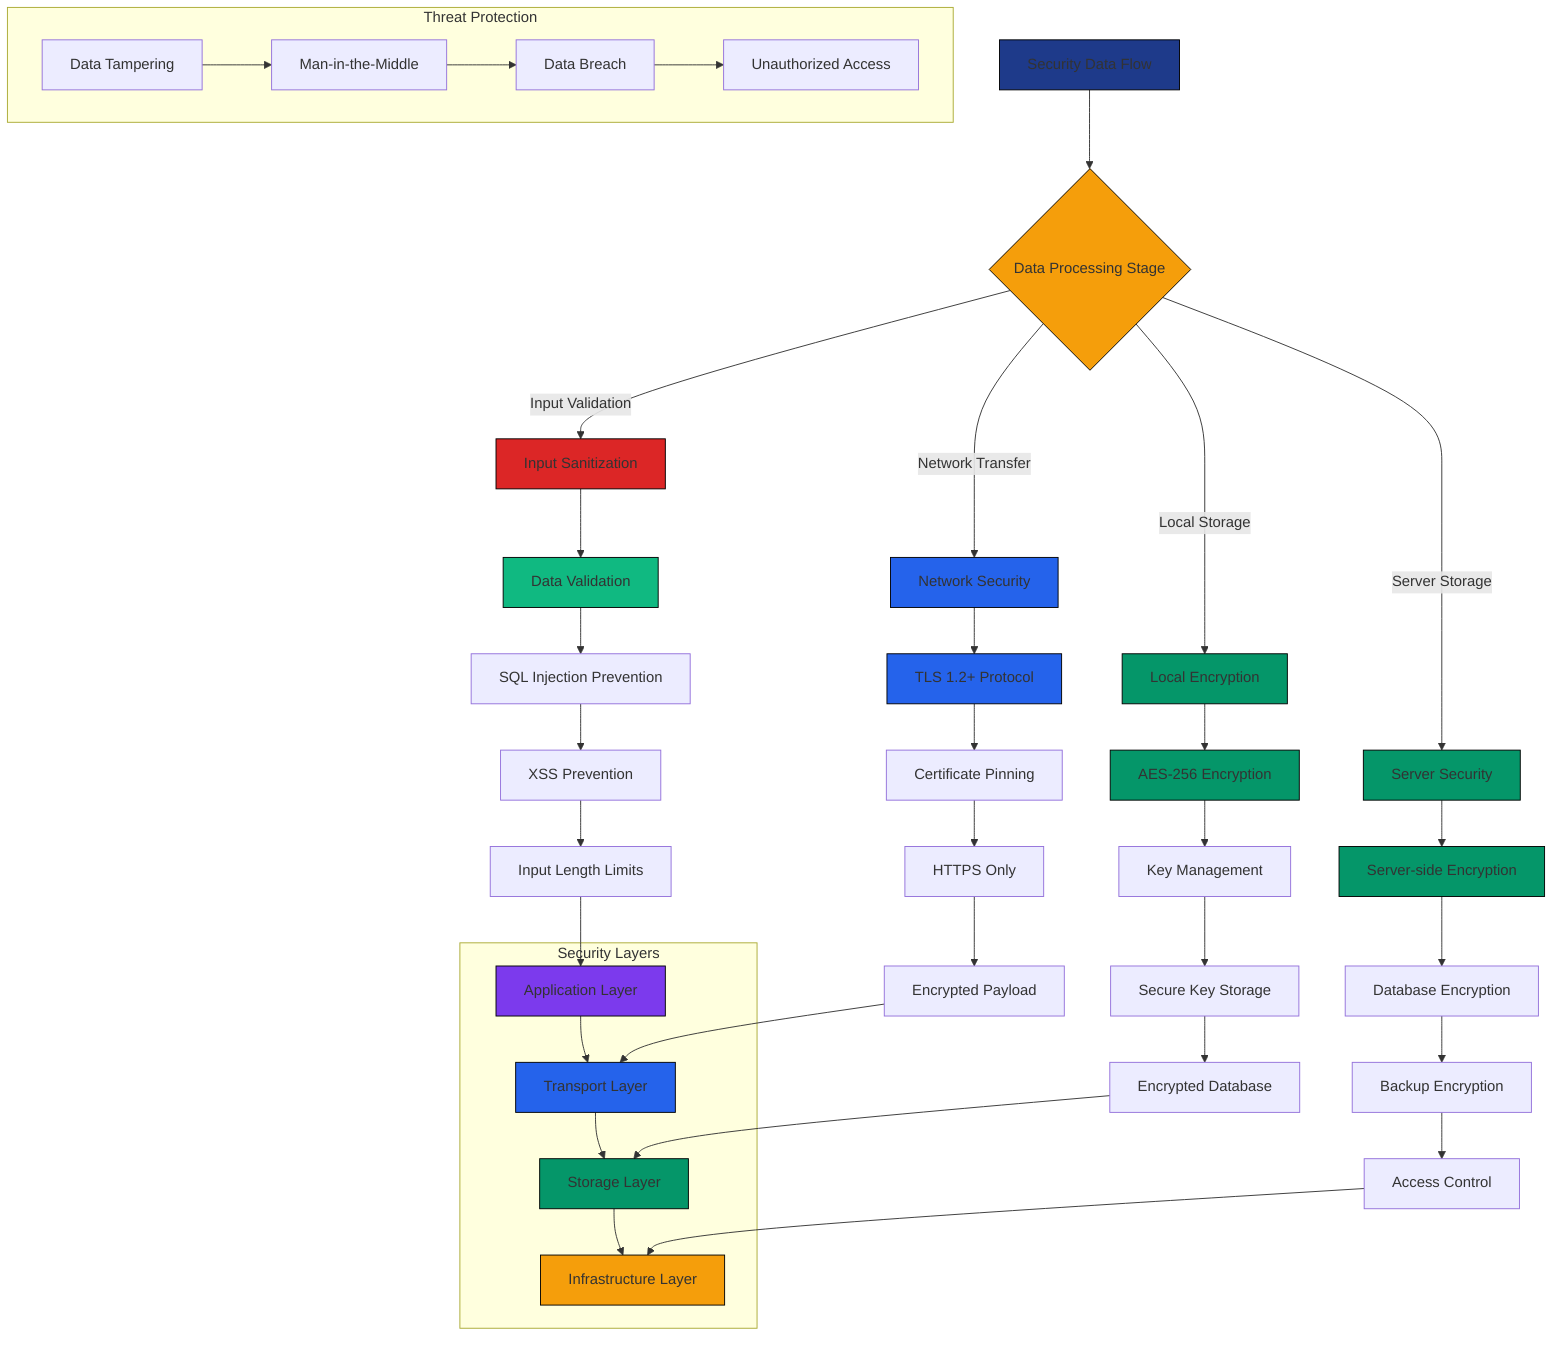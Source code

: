 graph TD
    A[Security Data Flow] --> B{Data Processing Stage}
    
    B -->|Input Validation| C[Input Sanitization]
    B -->|Local Storage| D[Local Encryption]
    B -->|Network Transfer| E[Network Security]
    B -->|Server Storage| F[Server Security]
    
    C --> G[Data Validation]
    G --> H[SQL Injection Prevention]
    H --> I[XSS Prevention]
    I --> J[Input Length Limits]
    
    D --> K[AES-256 Encryption]
    K --> L[Key Management]
    L --> M[Secure Key Storage]
    M --> N[Encrypted Database]
    
    E --> O[TLS 1.2+ Protocol]
    O --> P[Certificate Pinning]
    P --> Q[HTTPS Only]
    Q --> R[Encrypted Payload]
    
    F --> S[Server-side Encryption]
    S --> T[Database Encryption]
    T --> U[Backup Encryption]
    U --> V[Access Control]
    
    subgraph "Security Layers"
        W[Application Layer] --> X[Transport Layer]
        X --> Y[Storage Layer]
        Y --> Z[Infrastructure Layer]
    end
    
    subgraph "Threat Protection"
        AA[Data Tampering] --> BB[Man-in-the-Middle]
        BB --> CC[Data Breach]
        CC --> DD[Unauthorized Access]
    end
    
    J --> W
    N --> Y
    R --> X
    V --> Z
    
    style A fill:#1E3A8A,stroke:#000000
    style B fill:#F59E0B,stroke:#000000
    style C fill:#DC2626,stroke:#000000
    style D fill:#059669,stroke:#000000
    style E fill:#2563EB,stroke:#000000
    style F fill:#059669,stroke:#000000
    style G fill:#10B981,stroke:#000000
    style K fill:#059669,stroke:#000000
    style O fill:#2563EB,stroke:#000000
    style S fill:#059669,stroke:#000000
    style W fill:#7C3AED,stroke:#000000
    style X fill:#2563EB,stroke:#000000
    style Y fill:#059669,stroke:#000000
    style Z fill:#F59E0B,stroke:#000000